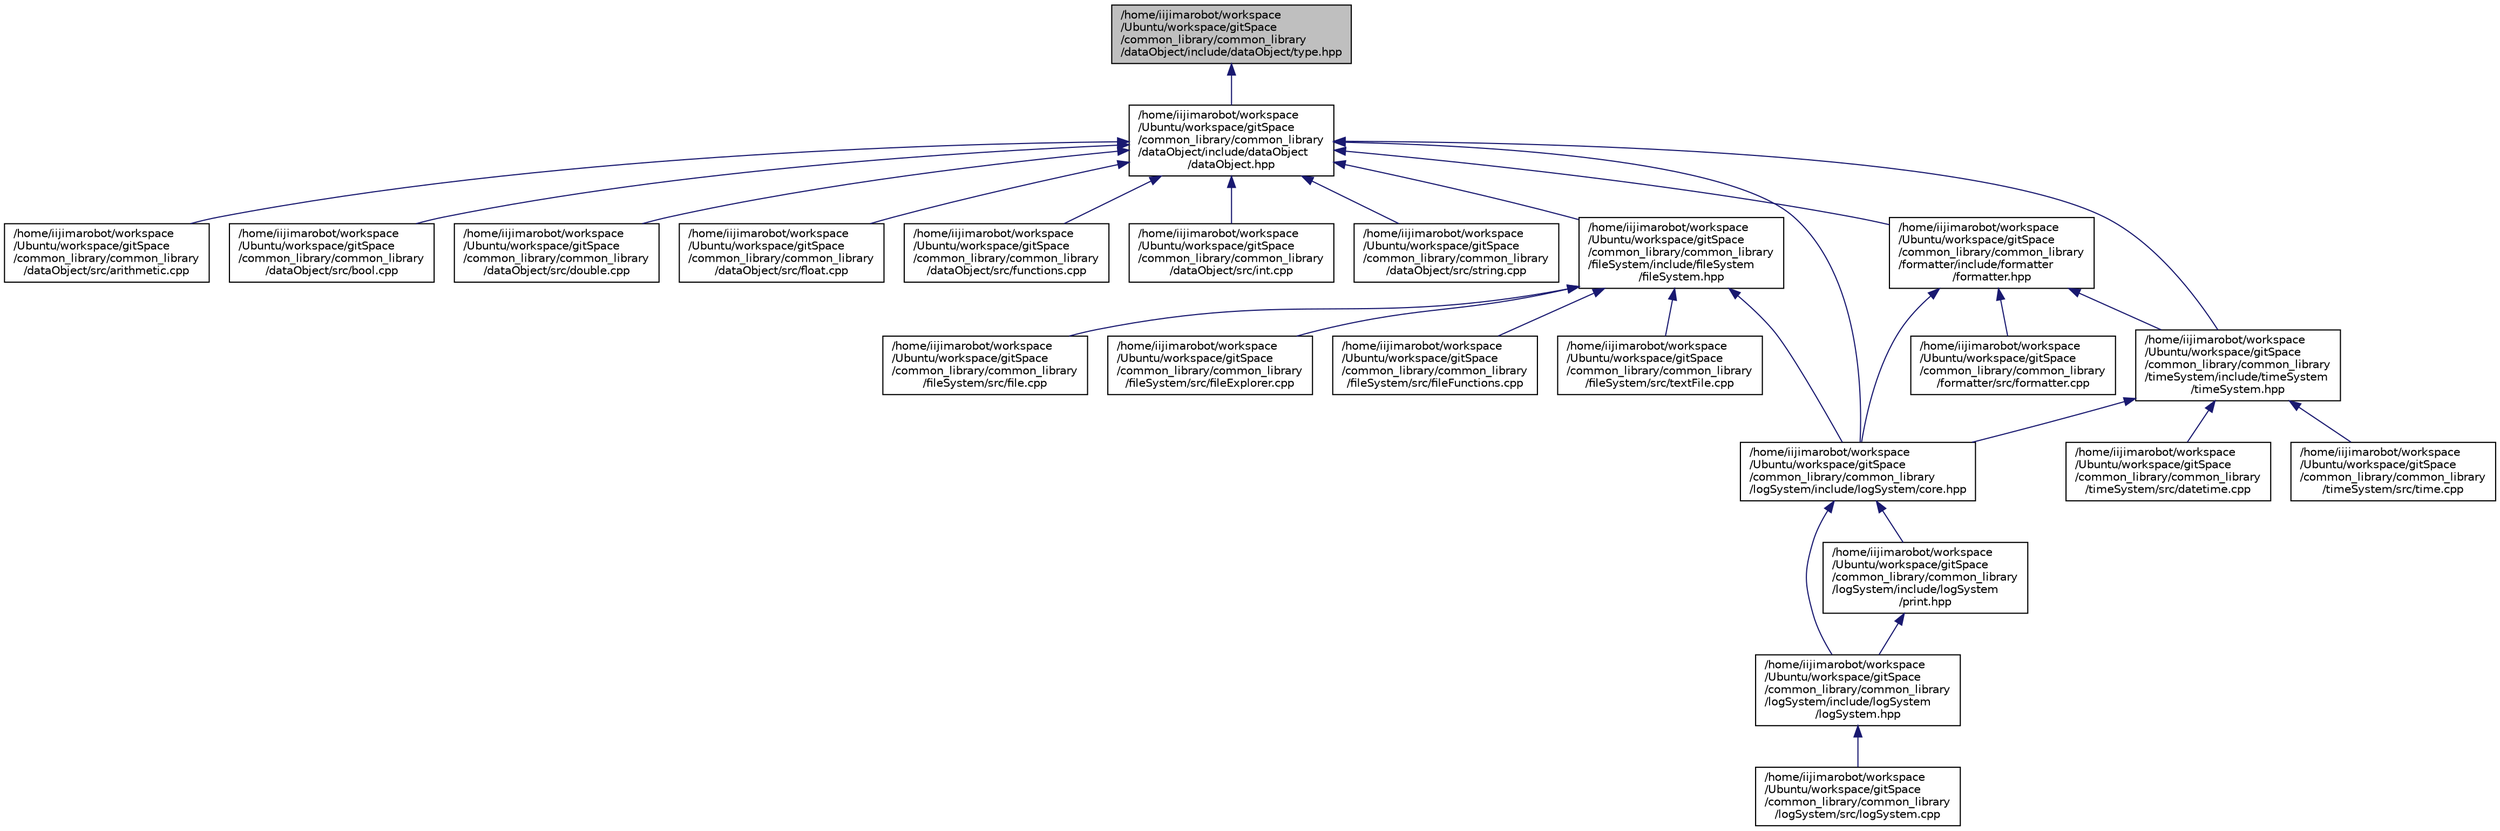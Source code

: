 digraph "/home/iijimarobot/workspace/Ubuntu/workspace/gitSpace/common_library/common_library/dataObject/include/dataObject/type.hpp"
{
 // LATEX_PDF_SIZE
  edge [fontname="Helvetica",fontsize="10",labelfontname="Helvetica",labelfontsize="10"];
  node [fontname="Helvetica",fontsize="10",shape=record];
  Node1 [label="/home/iijimarobot/workspace\l/Ubuntu/workspace/gitSpace\l/common_library/common_library\l/dataObject/include/dataObject/type.hpp",height=0.2,width=0.4,color="black", fillcolor="grey75", style="filled", fontcolor="black",tooltip="typeクラスを実装するヘッダファイル"];
  Node1 -> Node2 [dir="back",color="midnightblue",fontsize="10",style="solid",fontname="Helvetica"];
  Node2 [label="/home/iijimarobot/workspace\l/Ubuntu/workspace/gitSpace\l/common_library/common_library\l/dataObject/include/dataObject\l/dataObject.hpp",height=0.2,width=0.4,color="black", fillcolor="white", style="filled",URL="$data_object_8hpp.html",tooltip="dataObjectライブラリを使用するときにインクルードするヘッダファイル"];
  Node2 -> Node3 [dir="back",color="midnightblue",fontsize="10",style="solid",fontname="Helvetica"];
  Node3 [label="/home/iijimarobot/workspace\l/Ubuntu/workspace/gitSpace\l/common_library/common_library\l/dataObject/src/arithmetic.cpp",height=0.2,width=0.4,color="black", fillcolor="white", style="filled",URL="$arithmetic_8cpp_source.html",tooltip=" "];
  Node2 -> Node4 [dir="back",color="midnightblue",fontsize="10",style="solid",fontname="Helvetica"];
  Node4 [label="/home/iijimarobot/workspace\l/Ubuntu/workspace/gitSpace\l/common_library/common_library\l/dataObject/src/bool.cpp",height=0.2,width=0.4,color="black", fillcolor="white", style="filled",URL="$bool_8cpp_source.html",tooltip=" "];
  Node2 -> Node5 [dir="back",color="midnightblue",fontsize="10",style="solid",fontname="Helvetica"];
  Node5 [label="/home/iijimarobot/workspace\l/Ubuntu/workspace/gitSpace\l/common_library/common_library\l/dataObject/src/double.cpp",height=0.2,width=0.4,color="black", fillcolor="white", style="filled",URL="$double_8cpp_source.html",tooltip=" "];
  Node2 -> Node6 [dir="back",color="midnightblue",fontsize="10",style="solid",fontname="Helvetica"];
  Node6 [label="/home/iijimarobot/workspace\l/Ubuntu/workspace/gitSpace\l/common_library/common_library\l/dataObject/src/float.cpp",height=0.2,width=0.4,color="black", fillcolor="white", style="filled",URL="$float_8cpp_source.html",tooltip=" "];
  Node2 -> Node7 [dir="back",color="midnightblue",fontsize="10",style="solid",fontname="Helvetica"];
  Node7 [label="/home/iijimarobot/workspace\l/Ubuntu/workspace/gitSpace\l/common_library/common_library\l/dataObject/src/functions.cpp",height=0.2,width=0.4,color="black", fillcolor="white", style="filled",URL="$functions_8cpp_source.html",tooltip=" "];
  Node2 -> Node8 [dir="back",color="midnightblue",fontsize="10",style="solid",fontname="Helvetica"];
  Node8 [label="/home/iijimarobot/workspace\l/Ubuntu/workspace/gitSpace\l/common_library/common_library\l/dataObject/src/int.cpp",height=0.2,width=0.4,color="black", fillcolor="white", style="filled",URL="$int_8cpp_source.html",tooltip=" "];
  Node2 -> Node9 [dir="back",color="midnightblue",fontsize="10",style="solid",fontname="Helvetica"];
  Node9 [label="/home/iijimarobot/workspace\l/Ubuntu/workspace/gitSpace\l/common_library/common_library\l/dataObject/src/string.cpp",height=0.2,width=0.4,color="black", fillcolor="white", style="filled",URL="$string_8cpp_source.html",tooltip=" "];
  Node2 -> Node10 [dir="back",color="midnightblue",fontsize="10",style="solid",fontname="Helvetica"];
  Node10 [label="/home/iijimarobot/workspace\l/Ubuntu/workspace/gitSpace\l/common_library/common_library\l/fileSystem/include/fileSystem\l/fileSystem.hpp",height=0.2,width=0.4,color="black", fillcolor="white", style="filled",URL="$file_system_8hpp_source.html",tooltip=" "];
  Node10 -> Node11 [dir="back",color="midnightblue",fontsize="10",style="solid",fontname="Helvetica"];
  Node11 [label="/home/iijimarobot/workspace\l/Ubuntu/workspace/gitSpace\l/common_library/common_library\l/fileSystem/src/file.cpp",height=0.2,width=0.4,color="black", fillcolor="white", style="filled",URL="$file_8cpp_source.html",tooltip=" "];
  Node10 -> Node12 [dir="back",color="midnightblue",fontsize="10",style="solid",fontname="Helvetica"];
  Node12 [label="/home/iijimarobot/workspace\l/Ubuntu/workspace/gitSpace\l/common_library/common_library\l/fileSystem/src/fileExplorer.cpp",height=0.2,width=0.4,color="black", fillcolor="white", style="filled",URL="$file_explorer_8cpp_source.html",tooltip=" "];
  Node10 -> Node13 [dir="back",color="midnightblue",fontsize="10",style="solid",fontname="Helvetica"];
  Node13 [label="/home/iijimarobot/workspace\l/Ubuntu/workspace/gitSpace\l/common_library/common_library\l/fileSystem/src/fileFunctions.cpp",height=0.2,width=0.4,color="black", fillcolor="white", style="filled",URL="$file_functions_8cpp_source.html",tooltip=" "];
  Node10 -> Node14 [dir="back",color="midnightblue",fontsize="10",style="solid",fontname="Helvetica"];
  Node14 [label="/home/iijimarobot/workspace\l/Ubuntu/workspace/gitSpace\l/common_library/common_library\l/fileSystem/src/textFile.cpp",height=0.2,width=0.4,color="black", fillcolor="white", style="filled",URL="$text_file_8cpp_source.html",tooltip=" "];
  Node10 -> Node15 [dir="back",color="midnightblue",fontsize="10",style="solid",fontname="Helvetica"];
  Node15 [label="/home/iijimarobot/workspace\l/Ubuntu/workspace/gitSpace\l/common_library/common_library\l/logSystem/include/logSystem/core.hpp",height=0.2,width=0.4,color="black", fillcolor="white", style="filled",URL="$log_system_2include_2log_system_2core_8hpp_source.html",tooltip=" "];
  Node15 -> Node16 [dir="back",color="midnightblue",fontsize="10",style="solid",fontname="Helvetica"];
  Node16 [label="/home/iijimarobot/workspace\l/Ubuntu/workspace/gitSpace\l/common_library/common_library\l/logSystem/include/logSystem\l/logSystem.hpp",height=0.2,width=0.4,color="black", fillcolor="white", style="filled",URL="$log_system_8hpp_source.html",tooltip=" "];
  Node16 -> Node17 [dir="back",color="midnightblue",fontsize="10",style="solid",fontname="Helvetica"];
  Node17 [label="/home/iijimarobot/workspace\l/Ubuntu/workspace/gitSpace\l/common_library/common_library\l/logSystem/src/logSystem.cpp",height=0.2,width=0.4,color="black", fillcolor="white", style="filled",URL="$log_system_8cpp_source.html",tooltip=" "];
  Node15 -> Node18 [dir="back",color="midnightblue",fontsize="10",style="solid",fontname="Helvetica"];
  Node18 [label="/home/iijimarobot/workspace\l/Ubuntu/workspace/gitSpace\l/common_library/common_library\l/logSystem/include/logSystem\l/print.hpp",height=0.2,width=0.4,color="black", fillcolor="white", style="filled",URL="$print_8hpp_source.html",tooltip=" "];
  Node18 -> Node16 [dir="back",color="midnightblue",fontsize="10",style="solid",fontname="Helvetica"];
  Node2 -> Node19 [dir="back",color="midnightblue",fontsize="10",style="solid",fontname="Helvetica"];
  Node19 [label="/home/iijimarobot/workspace\l/Ubuntu/workspace/gitSpace\l/common_library/common_library\l/formatter/include/formatter\l/formatter.hpp",height=0.2,width=0.4,color="black", fillcolor="white", style="filled",URL="$formatter_8hpp_source.html",tooltip=" "];
  Node19 -> Node20 [dir="back",color="midnightblue",fontsize="10",style="solid",fontname="Helvetica"];
  Node20 [label="/home/iijimarobot/workspace\l/Ubuntu/workspace/gitSpace\l/common_library/common_library\l/formatter/src/formatter.cpp",height=0.2,width=0.4,color="black", fillcolor="white", style="filled",URL="$formatter_8cpp_source.html",tooltip=" "];
  Node19 -> Node15 [dir="back",color="midnightblue",fontsize="10",style="solid",fontname="Helvetica"];
  Node19 -> Node21 [dir="back",color="midnightblue",fontsize="10",style="solid",fontname="Helvetica"];
  Node21 [label="/home/iijimarobot/workspace\l/Ubuntu/workspace/gitSpace\l/common_library/common_library\l/timeSystem/include/timeSystem\l/timeSystem.hpp",height=0.2,width=0.4,color="black", fillcolor="white", style="filled",URL="$time_system_8hpp_source.html",tooltip=" "];
  Node21 -> Node15 [dir="back",color="midnightblue",fontsize="10",style="solid",fontname="Helvetica"];
  Node21 -> Node22 [dir="back",color="midnightblue",fontsize="10",style="solid",fontname="Helvetica"];
  Node22 [label="/home/iijimarobot/workspace\l/Ubuntu/workspace/gitSpace\l/common_library/common_library\l/timeSystem/src/datetime.cpp",height=0.2,width=0.4,color="black", fillcolor="white", style="filled",URL="$datetime_8cpp_source.html",tooltip=" "];
  Node21 -> Node23 [dir="back",color="midnightblue",fontsize="10",style="solid",fontname="Helvetica"];
  Node23 [label="/home/iijimarobot/workspace\l/Ubuntu/workspace/gitSpace\l/common_library/common_library\l/timeSystem/src/time.cpp",height=0.2,width=0.4,color="black", fillcolor="white", style="filled",URL="$time_8cpp_source.html",tooltip=" "];
  Node2 -> Node15 [dir="back",color="midnightblue",fontsize="10",style="solid",fontname="Helvetica"];
  Node2 -> Node21 [dir="back",color="midnightblue",fontsize="10",style="solid",fontname="Helvetica"];
}
